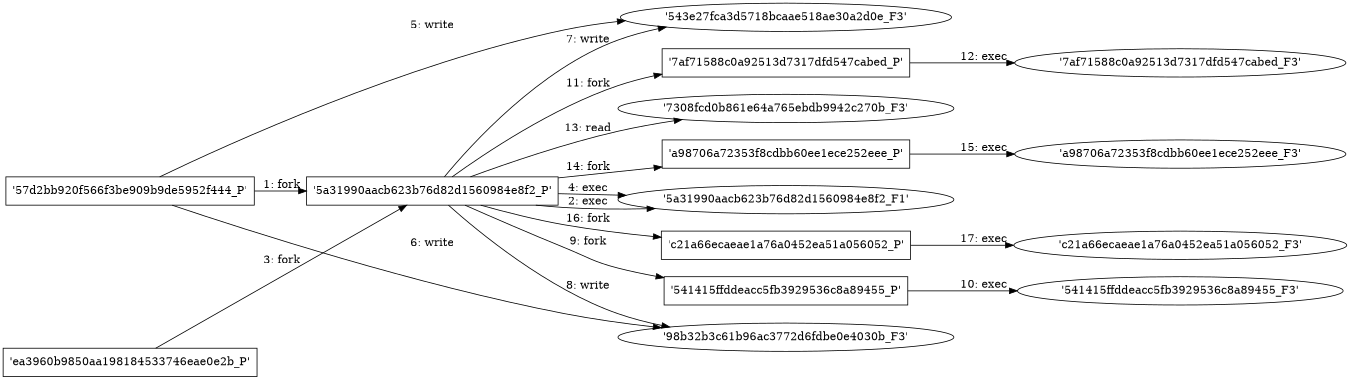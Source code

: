 digraph "D:\Learning\Paper\apt\基于CTI的攻击预警\Dataset\攻击图\ASGfromALLCTI\Threat Source newsletter (Jan. 23, 2020).dot" {
rankdir="LR"
size="9"
fixedsize="false"
splines="true"
nodesep=0.3
ranksep=0
fontsize=10
overlap="scalexy"
engine= "neato"
	"'57d2bb920f566f3be909b9de5952f444_P'" [node_type=Process shape=box]
	"'5a31990aacb623b76d82d1560984e8f2_P'" [node_type=Process shape=box]
	"'57d2bb920f566f3be909b9de5952f444_P'" -> "'5a31990aacb623b76d82d1560984e8f2_P'" [label="1: fork"]
	"'5a31990aacb623b76d82d1560984e8f2_P'" [node_type=Process shape=box]
	"'5a31990aacb623b76d82d1560984e8f2_F1'" [node_type=File shape=ellipse]
	"'5a31990aacb623b76d82d1560984e8f2_P'" -> "'5a31990aacb623b76d82d1560984e8f2_F1'" [label="2: exec"]
	"'ea3960b9850aa198184533746eae0e2b_P'" [node_type=Process shape=box]
	"'5a31990aacb623b76d82d1560984e8f2_P'" [node_type=Process shape=box]
	"'ea3960b9850aa198184533746eae0e2b_P'" -> "'5a31990aacb623b76d82d1560984e8f2_P'" [label="3: fork"]
	"'5a31990aacb623b76d82d1560984e8f2_P'" [node_type=Process shape=box]
	"'5a31990aacb623b76d82d1560984e8f2_F1'" [node_type=File shape=ellipse]
	"'5a31990aacb623b76d82d1560984e8f2_P'" -> "'5a31990aacb623b76d82d1560984e8f2_F1'" [label="4: exec"]
	"'543e27fca3d5718bcaae518ae30a2d0e_F3'" [node_type=file shape=ellipse]
	"'57d2bb920f566f3be909b9de5952f444_P'" [node_type=Process shape=box]
	"'57d2bb920f566f3be909b9de5952f444_P'" -> "'543e27fca3d5718bcaae518ae30a2d0e_F3'" [label="5: write"]
	"'98b32b3c61b96ac3772d6fdbe0e4030b_F3'" [node_type=file shape=ellipse]
	"'57d2bb920f566f3be909b9de5952f444_P'" [node_type=Process shape=box]
	"'57d2bb920f566f3be909b9de5952f444_P'" -> "'98b32b3c61b96ac3772d6fdbe0e4030b_F3'" [label="6: write"]
	"'543e27fca3d5718bcaae518ae30a2d0e_F3'" [node_type=file shape=ellipse]
	"'5a31990aacb623b76d82d1560984e8f2_P'" [node_type=Process shape=box]
	"'5a31990aacb623b76d82d1560984e8f2_P'" -> "'543e27fca3d5718bcaae518ae30a2d0e_F3'" [label="7: write"]
	"'98b32b3c61b96ac3772d6fdbe0e4030b_F3'" [node_type=file shape=ellipse]
	"'5a31990aacb623b76d82d1560984e8f2_P'" [node_type=Process shape=box]
	"'5a31990aacb623b76d82d1560984e8f2_P'" -> "'98b32b3c61b96ac3772d6fdbe0e4030b_F3'" [label="8: write"]
	"'5a31990aacb623b76d82d1560984e8f2_P'" [node_type=Process shape=box]
	"'541415ffddeacc5fb3929536c8a89455_P'" [node_type=Process shape=box]
	"'5a31990aacb623b76d82d1560984e8f2_P'" -> "'541415ffddeacc5fb3929536c8a89455_P'" [label="9: fork"]
	"'541415ffddeacc5fb3929536c8a89455_P'" [node_type=Process shape=box]
	"'541415ffddeacc5fb3929536c8a89455_F3'" [node_type=File shape=ellipse]
	"'541415ffddeacc5fb3929536c8a89455_P'" -> "'541415ffddeacc5fb3929536c8a89455_F3'" [label="10: exec"]
	"'5a31990aacb623b76d82d1560984e8f2_P'" [node_type=Process shape=box]
	"'7af71588c0a92513d7317dfd547cabed_P'" [node_type=Process shape=box]
	"'5a31990aacb623b76d82d1560984e8f2_P'" -> "'7af71588c0a92513d7317dfd547cabed_P'" [label="11: fork"]
	"'7af71588c0a92513d7317dfd547cabed_P'" [node_type=Process shape=box]
	"'7af71588c0a92513d7317dfd547cabed_F3'" [node_type=File shape=ellipse]
	"'7af71588c0a92513d7317dfd547cabed_P'" -> "'7af71588c0a92513d7317dfd547cabed_F3'" [label="12: exec"]
	"'7308fcd0b861e64a765ebdb9942c270b_F3'" [node_type=file shape=ellipse]
	"'5a31990aacb623b76d82d1560984e8f2_P'" [node_type=Process shape=box]
	"'5a31990aacb623b76d82d1560984e8f2_P'" -> "'7308fcd0b861e64a765ebdb9942c270b_F3'" [label="13: read"]
	"'5a31990aacb623b76d82d1560984e8f2_P'" [node_type=Process shape=box]
	"'a98706a72353f8cdbb60ee1ece252eee_P'" [node_type=Process shape=box]
	"'5a31990aacb623b76d82d1560984e8f2_P'" -> "'a98706a72353f8cdbb60ee1ece252eee_P'" [label="14: fork"]
	"'a98706a72353f8cdbb60ee1ece252eee_P'" [node_type=Process shape=box]
	"'a98706a72353f8cdbb60ee1ece252eee_F3'" [node_type=File shape=ellipse]
	"'a98706a72353f8cdbb60ee1ece252eee_P'" -> "'a98706a72353f8cdbb60ee1ece252eee_F3'" [label="15: exec"]
	"'5a31990aacb623b76d82d1560984e8f2_P'" [node_type=Process shape=box]
	"'c21a66ecaeae1a76a0452ea51a056052_P'" [node_type=Process shape=box]
	"'5a31990aacb623b76d82d1560984e8f2_P'" -> "'c21a66ecaeae1a76a0452ea51a056052_P'" [label="16: fork"]
	"'c21a66ecaeae1a76a0452ea51a056052_P'" [node_type=Process shape=box]
	"'c21a66ecaeae1a76a0452ea51a056052_F3'" [node_type=File shape=ellipse]
	"'c21a66ecaeae1a76a0452ea51a056052_P'" -> "'c21a66ecaeae1a76a0452ea51a056052_F3'" [label="17: exec"]
}
